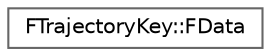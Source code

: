 digraph "Graphical Class Hierarchy"
{
 // INTERACTIVE_SVG=YES
 // LATEX_PDF_SIZE
  bgcolor="transparent";
  edge [fontname=Helvetica,fontsize=10,labelfontname=Helvetica,labelfontsize=10];
  node [fontname=Helvetica,fontsize=10,shape=box,height=0.2,width=0.4];
  rankdir="LR";
  Node0 [id="Node000000",label="FTrajectoryKey::FData",height=0.2,width=0.4,color="grey40", fillcolor="white", style="filled",URL="$d1/d91/structFTrajectoryKey_1_1FData.html",tooltip=" "];
}
